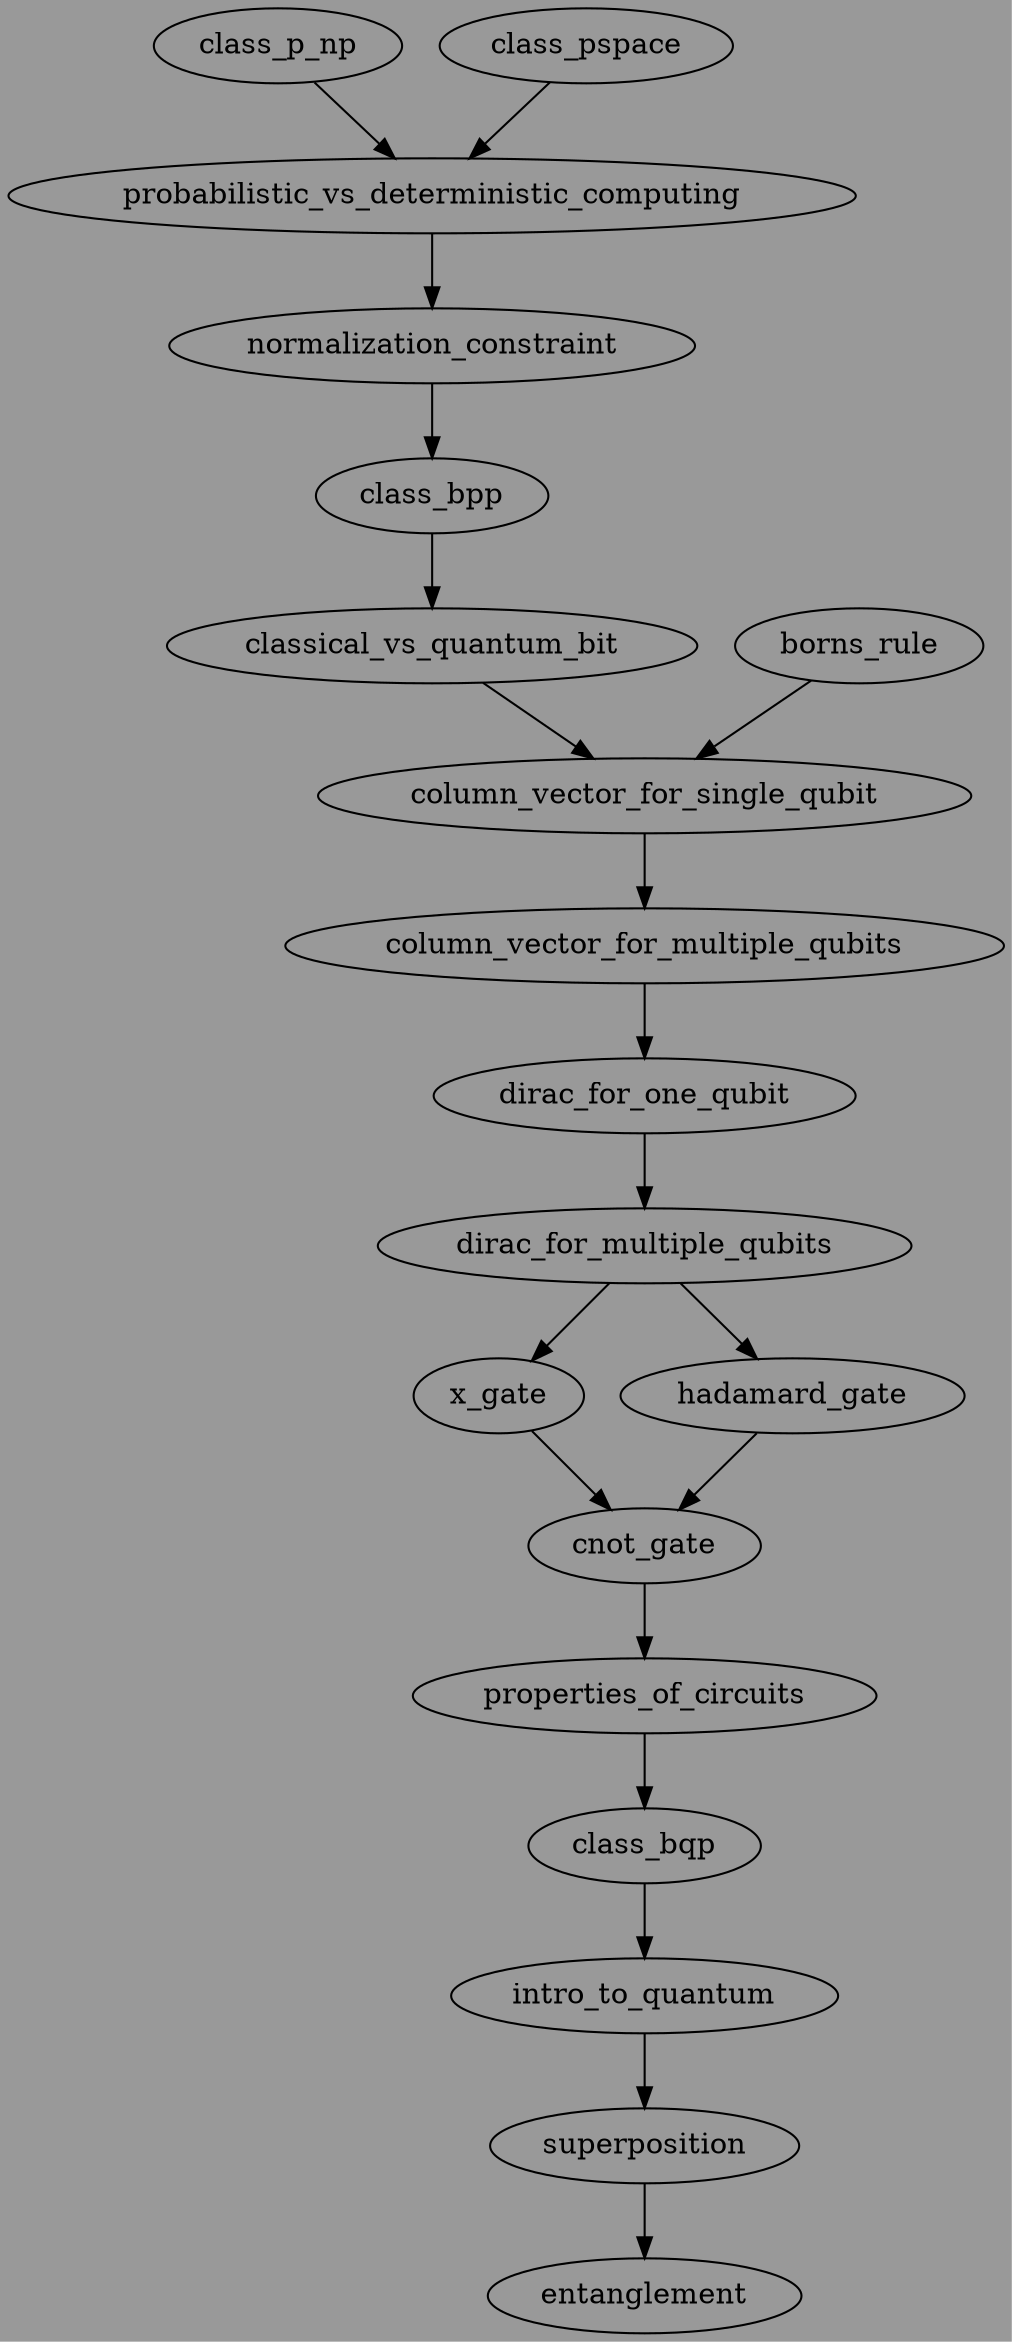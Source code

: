 /*
To compile into a png:
dot -Tpng graph_DRAFT_3.gv -o graph_DRAFT_3.png
*/


digraph 
{
	bgcolor="#999999"

	// Graph contents, top to bottom
	{"class_p_np" "class_pspace"} -> "probabilistic_vs_deterministic_computing";
	"probabilistic_vs_deterministic_computing" -> "normalization_constraint";
	"normalization_constraint" -> "class_bpp";
	"class_bpp" -> "classical_vs_quantum_bit";
	{"classical_vs_quantum_bit" "borns_rule"} -> "column_vector_for_single_qubit";
	"column_vector_for_single_qubit" -> "column_vector_for_multiple_qubits";
	"column_vector_for_multiple_qubits" -> "dirac_for_one_qubit";
	"dirac_for_one_qubit" -> "dirac_for_multiple_qubits";
	"dirac_for_multiple_qubits" -> {"x_gate" "hadamard_gate"};
	{"x_gate" "hadamard_gate"} -> "cnot_gate";
	"cnot_gate" -> "properties_of_circuits";
	"properties_of_circuits" -> "class_bqp";
	"class_bqp" -> "intro_to_quantum";
	"intro_to_quantum" -> "superposition";
        "superposition" -> "entanglement";
}
